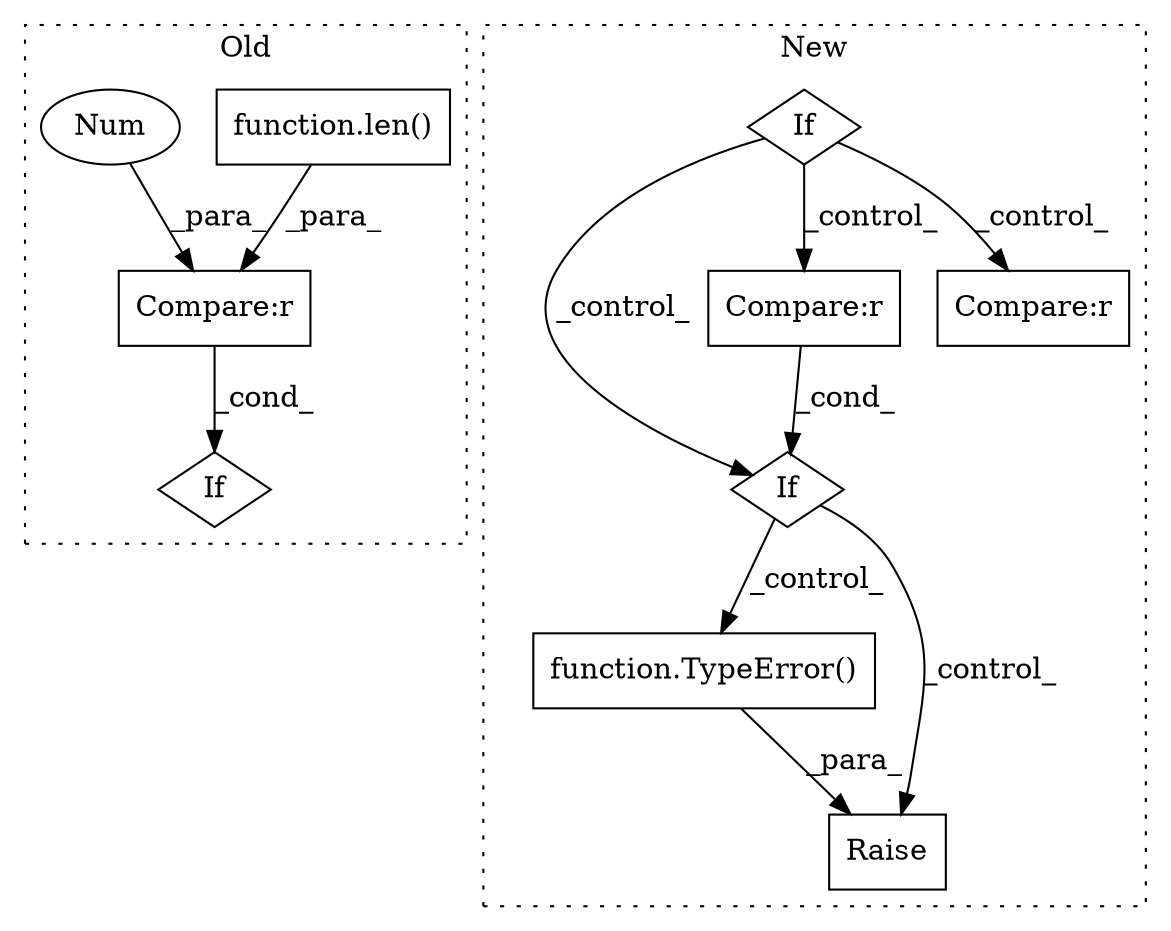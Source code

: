 digraph G {
subgraph cluster0 {
1 [label="function.len()" a="75" s="3917,3940" l="4,1" shape="box"];
6 [label="If" a="96" s="3914" l="3" shape="diamond"];
7 [label="Compare:r" a="40" s="3917" l="28" shape="box"];
8 [label="Num" a="76" s="3944" l="1" shape="ellipse"];
label = "Old";
style="dotted";
}
subgraph cluster1 {
2 [label="function.TypeError()" a="75" s="4438,4527" l="10,1" shape="box"];
3 [label="Raise" a="91" s="4432" l="6" shape="box"];
4 [label="If" a="96" s="4391" l="3" shape="diamond"];
5 [label="Compare:r" a="40" s="4394" l="28" shape="box"];
9 [label="If" a="96" s="4063" l="3" shape="diamond"];
10 [label="Compare:r" a="40" s="4306" l="46" shape="box"];
label = "New";
style="dotted";
}
1 -> 7 [label="_para_"];
2 -> 3 [label="_para_"];
4 -> 3 [label="_control_"];
4 -> 2 [label="_control_"];
5 -> 4 [label="_cond_"];
7 -> 6 [label="_cond_"];
8 -> 7 [label="_para_"];
9 -> 10 [label="_control_"];
9 -> 4 [label="_control_"];
9 -> 5 [label="_control_"];
}